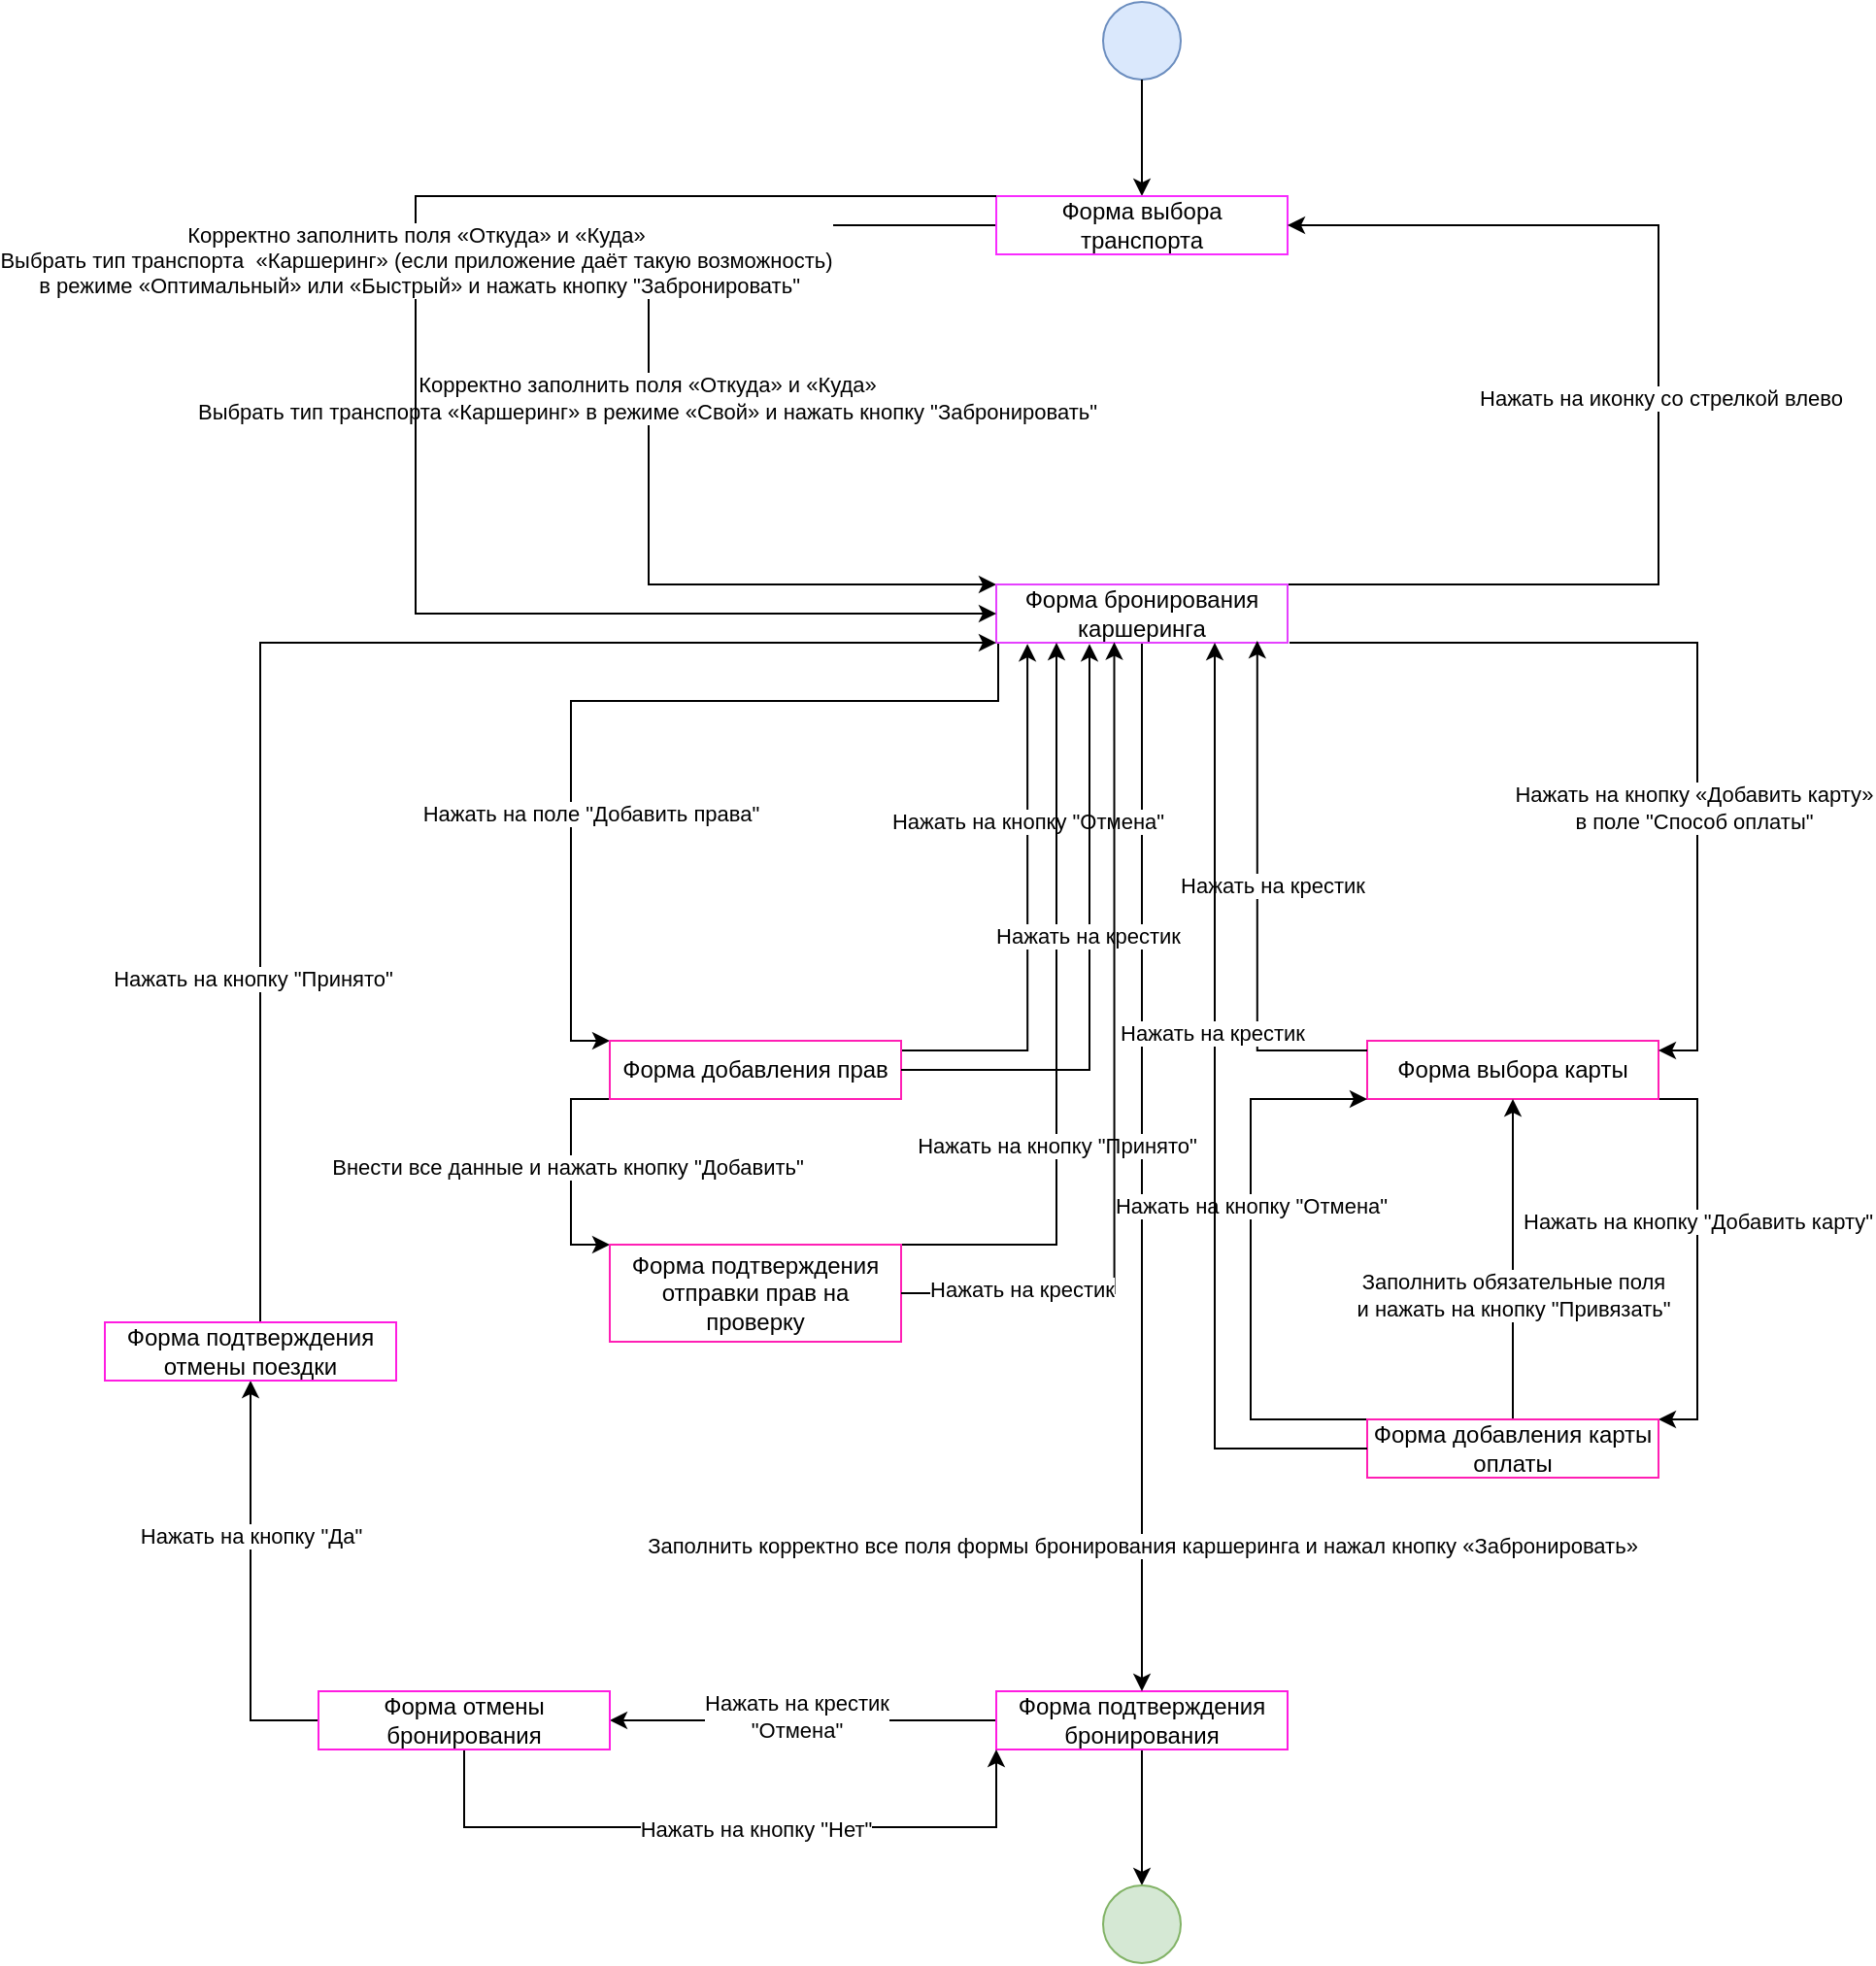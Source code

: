 <mxfile version="22.1.19" type="github">
  <diagram id="prtHgNgQTEPvFCAcTncT" name="Page-1">
    <mxGraphModel dx="2389" dy="853" grid="1" gridSize="10" guides="1" tooltips="1" connect="1" arrows="1" fold="1" page="1" pageScale="1" pageWidth="827" pageHeight="1169" math="0" shadow="0">
      <root>
        <mxCell id="0" />
        <mxCell id="1" parent="0" />
        <mxCell id="AKc9pMjTOJnopstTfpm2-2" value="" style="ellipse;whiteSpace=wrap;html=1;aspect=fixed;fillColor=#dae8fc;strokeColor=#6c8ebf;" parent="1" vertex="1">
          <mxGeometry x="394" y="20" width="40" height="40" as="geometry" />
        </mxCell>
        <mxCell id="AKc9pMjTOJnopstTfpm2-3" value="" style="endArrow=classic;html=1;rounded=0;exitX=0.5;exitY=1;exitDx=0;exitDy=0;" parent="1" source="AKc9pMjTOJnopstTfpm2-2" edge="1">
          <mxGeometry width="50" height="50" relative="1" as="geometry">
            <mxPoint x="390" y="260" as="sourcePoint" />
            <mxPoint x="414" y="120" as="targetPoint" />
          </mxGeometry>
        </mxCell>
        <mxCell id="Mg9zhPK-vFDKnxileMBy-3" style="edgeStyle=orthogonalEdgeStyle;rounded=0;orthogonalLoop=1;jettySize=auto;html=1;entryX=0;entryY=0;entryDx=0;entryDy=0;" parent="1" source="AKc9pMjTOJnopstTfpm2-4" target="AKc9pMjTOJnopstTfpm2-7" edge="1">
          <mxGeometry relative="1" as="geometry">
            <Array as="points">
              <mxPoint x="160" y="135" />
              <mxPoint x="160" y="320" />
            </Array>
          </mxGeometry>
        </mxCell>
        <mxCell id="Mg9zhPK-vFDKnxileMBy-5" value="Корректно заполнить поля «Откуда» и «Куда»&lt;br&gt;Выбрать тип транспорта «Каршеринг» в режиме «Свой» и нажать кнопку &quot;Забронировать&quot;" style="edgeLabel;html=1;align=center;verticalAlign=middle;resizable=0;points=[];" parent="Mg9zhPK-vFDKnxileMBy-3" vertex="1" connectable="0">
          <mxGeometry x="-0.014" y="-1" relative="1" as="geometry">
            <mxPoint as="offset" />
          </mxGeometry>
        </mxCell>
        <mxCell id="AKc9pMjTOJnopstTfpm2-4" value="Форма выбора транспорта" style="rounded=0;whiteSpace=wrap;html=1;strokeColor=#F82BFF;" parent="1" vertex="1">
          <mxGeometry x="339" y="120" width="150" height="30" as="geometry" />
        </mxCell>
        <mxCell id="AKc9pMjTOJnopstTfpm2-23" style="edgeStyle=orthogonalEdgeStyle;rounded=0;orthogonalLoop=1;jettySize=auto;html=1;entryX=0.5;entryY=0;entryDx=0;entryDy=0;" parent="1" source="AKc9pMjTOJnopstTfpm2-5" target="AKc9pMjTOJnopstTfpm2-24" edge="1">
          <mxGeometry relative="1" as="geometry">
            <mxPoint x="414" y="1010" as="targetPoint" />
          </mxGeometry>
        </mxCell>
        <mxCell id="teK6GMSWzmJcEfpmg9Bi-2" style="edgeStyle=orthogonalEdgeStyle;rounded=0;orthogonalLoop=1;jettySize=auto;html=1;" edge="1" parent="1" source="AKc9pMjTOJnopstTfpm2-5" target="teK6GMSWzmJcEfpmg9Bi-1">
          <mxGeometry relative="1" as="geometry" />
        </mxCell>
        <mxCell id="teK6GMSWzmJcEfpmg9Bi-3" value="Нажать на крестик &lt;br&gt;&quot;Отмена&quot;" style="edgeLabel;html=1;align=center;verticalAlign=middle;resizable=0;points=[];rotation=0;" vertex="1" connectable="0" parent="teK6GMSWzmJcEfpmg9Bi-2">
          <mxGeometry x="0.039" y="-2" relative="1" as="geometry">
            <mxPoint as="offset" />
          </mxGeometry>
        </mxCell>
        <mxCell id="AKc9pMjTOJnopstTfpm2-5" value="Форма подтверждения бронирования" style="rounded=0;whiteSpace=wrap;html=1;strokeColor=#FF1CE1;" parent="1" vertex="1">
          <mxGeometry x="339" y="890" width="150" height="30" as="geometry" />
        </mxCell>
        <mxCell id="Mg9zhPK-vFDKnxileMBy-26" style="edgeStyle=orthogonalEdgeStyle;rounded=0;orthogonalLoop=1;jettySize=auto;html=1;entryX=1;entryY=0;entryDx=0;entryDy=0;exitX=1;exitY=1;exitDx=0;exitDy=0;" parent="1" source="AKc9pMjTOJnopstTfpm2-6" target="Mg9zhPK-vFDKnxileMBy-24" edge="1">
          <mxGeometry relative="1" as="geometry">
            <Array as="points">
              <mxPoint x="700" y="585" />
              <mxPoint x="700" y="750" />
            </Array>
          </mxGeometry>
        </mxCell>
        <mxCell id="Mg9zhPK-vFDKnxileMBy-27" value="Нажать на кнопку &quot;Добавить карту&quot;" style="edgeLabel;html=1;align=center;verticalAlign=middle;resizable=0;points=[];" parent="Mg9zhPK-vFDKnxileMBy-26" vertex="1" connectable="0">
          <mxGeometry x="-0.021" relative="1" as="geometry">
            <mxPoint y="-18" as="offset" />
          </mxGeometry>
        </mxCell>
        <mxCell id="AKc9pMjTOJnopstTfpm2-6" value="Форма выбора карты" style="rounded=0;whiteSpace=wrap;html=1;strokeColor=#FF1FB4;" parent="1" vertex="1">
          <mxGeometry x="530" y="555" width="150" height="30" as="geometry" />
        </mxCell>
        <mxCell id="Mg9zhPK-vFDKnxileMBy-4" style="edgeStyle=orthogonalEdgeStyle;rounded=0;orthogonalLoop=1;jettySize=auto;html=1;entryX=1;entryY=0.5;entryDx=0;entryDy=0;" parent="1" source="AKc9pMjTOJnopstTfpm2-7" target="AKc9pMjTOJnopstTfpm2-4" edge="1">
          <mxGeometry relative="1" as="geometry">
            <Array as="points">
              <mxPoint x="680" y="320" />
              <mxPoint x="680" y="135" />
            </Array>
          </mxGeometry>
        </mxCell>
        <mxCell id="Mg9zhPK-vFDKnxileMBy-6" value="Нажать на иконку со стрелкой влево" style="edgeLabel;html=1;align=center;verticalAlign=middle;resizable=0;points=[];" parent="Mg9zhPK-vFDKnxileMBy-4" vertex="1" connectable="0">
          <mxGeometry x="0.014" y="-1" relative="1" as="geometry">
            <mxPoint as="offset" />
          </mxGeometry>
        </mxCell>
        <mxCell id="Mg9zhPK-vFDKnxileMBy-11" style="edgeStyle=orthogonalEdgeStyle;rounded=0;orthogonalLoop=1;jettySize=auto;html=1;entryX=1;entryY=1;entryDx=0;entryDy=0;" parent="1" source="AKc9pMjTOJnopstTfpm2-7" target="Mg9zhPK-vFDKnxileMBy-1" edge="1">
          <mxGeometry relative="1" as="geometry">
            <Array as="points">
              <mxPoint x="340" y="380" />
              <mxPoint x="120" y="380" />
              <mxPoint x="120" y="555" />
            </Array>
          </mxGeometry>
        </mxCell>
        <mxCell id="Mg9zhPK-vFDKnxileMBy-13" value="Нажать на поле &quot;Добавить права&quot;" style="edgeLabel;html=1;align=center;verticalAlign=middle;resizable=0;points=[];" parent="Mg9zhPK-vFDKnxileMBy-11" vertex="1" connectable="0">
          <mxGeometry x="0.556" y="-2" relative="1" as="geometry">
            <mxPoint x="12" y="-38" as="offset" />
          </mxGeometry>
        </mxCell>
        <mxCell id="Mg9zhPK-vFDKnxileMBy-12" style="edgeStyle=orthogonalEdgeStyle;rounded=0;orthogonalLoop=1;jettySize=auto;html=1;" parent="1" edge="1">
          <mxGeometry relative="1" as="geometry">
            <mxPoint x="490" y="350" as="sourcePoint" />
            <mxPoint x="680" y="560" as="targetPoint" />
            <Array as="points">
              <mxPoint x="700" y="350" />
              <mxPoint x="700" y="560" />
            </Array>
          </mxGeometry>
        </mxCell>
        <mxCell id="Mg9zhPK-vFDKnxileMBy-21" value="Нажать на кнопку «Добавить карту» &lt;br&gt;в поле &quot;Способ оплаты&quot;" style="edgeLabel;html=1;align=center;verticalAlign=middle;resizable=0;points=[];" parent="Mg9zhPK-vFDKnxileMBy-12" vertex="1" connectable="0">
          <mxGeometry x="0.342" y="-2" relative="1" as="geometry">
            <mxPoint as="offset" />
          </mxGeometry>
        </mxCell>
        <mxCell id="Mg9zhPK-vFDKnxileMBy-34" style="edgeStyle=orthogonalEdgeStyle;rounded=0;orthogonalLoop=1;jettySize=auto;html=1;" parent="1" source="AKc9pMjTOJnopstTfpm2-7" target="AKc9pMjTOJnopstTfpm2-5" edge="1">
          <mxGeometry relative="1" as="geometry">
            <Array as="points">
              <mxPoint x="414" y="630" />
              <mxPoint x="414" y="630" />
            </Array>
          </mxGeometry>
        </mxCell>
        <mxCell id="Mg9zhPK-vFDKnxileMBy-35" value="Заполнить корректно все поля формы бронирования каршеринга и нажал кнопку «Забронировать»" style="edgeLabel;html=1;align=center;verticalAlign=middle;resizable=0;points=[];" parent="Mg9zhPK-vFDKnxileMBy-34" vertex="1" connectable="0">
          <mxGeometry x="0.72" relative="1" as="geometry">
            <mxPoint as="offset" />
          </mxGeometry>
        </mxCell>
        <mxCell id="AKc9pMjTOJnopstTfpm2-7" value="Форма бронирования каршеринга" style="rounded=0;whiteSpace=wrap;html=1;strokeColor=#E540FF;" parent="1" vertex="1">
          <mxGeometry x="339" y="320" width="150" height="30" as="geometry" />
        </mxCell>
        <mxCell id="AKc9pMjTOJnopstTfpm2-24" value="" style="ellipse;whiteSpace=wrap;html=1;aspect=fixed;fillColor=#d5e8d4;strokeColor=#82b366;" parent="1" vertex="1">
          <mxGeometry x="394" y="990" width="40" height="40" as="geometry" />
        </mxCell>
        <mxCell id="Mg9zhPK-vFDKnxileMBy-14" style="edgeStyle=orthogonalEdgeStyle;rounded=0;orthogonalLoop=1;jettySize=auto;html=1;entryX=0.107;entryY=1.02;entryDx=0;entryDy=0;entryPerimeter=0;" parent="1" source="Mg9zhPK-vFDKnxileMBy-1" target="AKc9pMjTOJnopstTfpm2-7" edge="1">
          <mxGeometry relative="1" as="geometry">
            <mxPoint x="410" y="430" as="targetPoint" />
            <Array as="points">
              <mxPoint x="355" y="560" />
            </Array>
          </mxGeometry>
        </mxCell>
        <mxCell id="Mg9zhPK-vFDKnxileMBy-15" value="Нажать на кнопку &quot;Отмена&quot;" style="edgeLabel;html=1;align=center;verticalAlign=middle;resizable=0;points=[];" parent="Mg9zhPK-vFDKnxileMBy-14" vertex="1" connectable="0">
          <mxGeometry x="0.152" relative="1" as="geometry">
            <mxPoint y="-25" as="offset" />
          </mxGeometry>
        </mxCell>
        <mxCell id="Mg9zhPK-vFDKnxileMBy-17" style="edgeStyle=orthogonalEdgeStyle;rounded=0;orthogonalLoop=1;jettySize=auto;html=1;entryX=1;entryY=1;entryDx=0;entryDy=0;exitX=1;exitY=0;exitDx=0;exitDy=0;" parent="1" source="Mg9zhPK-vFDKnxileMBy-1" target="Mg9zhPK-vFDKnxileMBy-16" edge="1">
          <mxGeometry relative="1" as="geometry">
            <Array as="points">
              <mxPoint x="120" y="585" />
              <mxPoint x="120" y="660" />
            </Array>
          </mxGeometry>
        </mxCell>
        <mxCell id="Mg9zhPK-vFDKnxileMBy-18" value="Внести все данные и нажать кнопку &quot;Добавить&quot;" style="edgeLabel;html=1;align=center;verticalAlign=middle;resizable=0;points=[];" parent="Mg9zhPK-vFDKnxileMBy-17" vertex="1" connectable="0">
          <mxGeometry x="-0.04" y="-2" relative="1" as="geometry">
            <mxPoint as="offset" />
          </mxGeometry>
        </mxCell>
        <mxCell id="Mg9zhPK-vFDKnxileMBy-1" value="Форма добавления прав" style="rounded=0;whiteSpace=wrap;html=1;strokeColor=#FF1FB4;direction=west;" parent="1" vertex="1">
          <mxGeometry x="140" y="555" width="150" height="30" as="geometry" />
        </mxCell>
        <mxCell id="Mg9zhPK-vFDKnxileMBy-7" style="edgeStyle=orthogonalEdgeStyle;rounded=0;orthogonalLoop=1;jettySize=auto;html=1;exitX=0;exitY=0;exitDx=0;exitDy=0;entryX=0;entryY=0.5;entryDx=0;entryDy=0;" parent="1" source="AKc9pMjTOJnopstTfpm2-4" edge="1" target="AKc9pMjTOJnopstTfpm2-7">
          <mxGeometry relative="1" as="geometry">
            <mxPoint x="179" y="100" as="sourcePoint" />
            <mxPoint x="290" y="330" as="targetPoint" />
            <Array as="points">
              <mxPoint x="40" y="120" />
              <mxPoint x="40" y="335" />
            </Array>
          </mxGeometry>
        </mxCell>
        <mxCell id="Mg9zhPK-vFDKnxileMBy-8" value="Корректно заполнить поля «Откуда» и «Куда»&lt;br&gt;Выбрать тип транспорта&amp;nbsp; «Каршеринг» (если приложение даёт такую возможность)&lt;br&gt;&amp;nbsp;в режиме «Оптимальный» или «Быстрый» и нажать кнопку &quot;Забронировать&quot;" style="edgeLabel;html=1;align=center;verticalAlign=middle;resizable=0;points=[];" parent="Mg9zhPK-vFDKnxileMBy-7" vertex="1" connectable="0">
          <mxGeometry x="-0.014" y="-1" relative="1" as="geometry">
            <mxPoint x="1" y="-69" as="offset" />
          </mxGeometry>
        </mxCell>
        <mxCell id="Mg9zhPK-vFDKnxileMBy-19" style="edgeStyle=orthogonalEdgeStyle;rounded=0;orthogonalLoop=1;jettySize=auto;html=1;exitX=0;exitY=1;exitDx=0;exitDy=0;" parent="1" source="Mg9zhPK-vFDKnxileMBy-16" edge="1">
          <mxGeometry relative="1" as="geometry">
            <mxPoint x="370" y="350" as="targetPoint" />
            <Array as="points">
              <mxPoint x="370" y="660" />
            </Array>
          </mxGeometry>
        </mxCell>
        <mxCell id="Mg9zhPK-vFDKnxileMBy-20" value="Нажать на кнопку &quot;Принято&quot;" style="edgeLabel;html=1;align=center;verticalAlign=middle;resizable=0;points=[];" parent="Mg9zhPK-vFDKnxileMBy-19" vertex="1" connectable="0">
          <mxGeometry x="-0.398" y="2" relative="1" as="geometry">
            <mxPoint x="2" y="-14" as="offset" />
          </mxGeometry>
        </mxCell>
        <mxCell id="Mg9zhPK-vFDKnxileMBy-16" value="Форма подтверждения отправки прав на проверку" style="rounded=0;whiteSpace=wrap;html=1;strokeColor=#FF1FB4;direction=west;" parent="1" vertex="1">
          <mxGeometry x="140" y="660" width="150" height="50" as="geometry" />
        </mxCell>
        <mxCell id="Mg9zhPK-vFDKnxileMBy-22" style="edgeStyle=orthogonalEdgeStyle;rounded=0;orthogonalLoop=1;jettySize=auto;html=1;entryX=0.896;entryY=0.967;entryDx=0;entryDy=0;entryPerimeter=0;" parent="1" source="AKc9pMjTOJnopstTfpm2-6" target="AKc9pMjTOJnopstTfpm2-7" edge="1">
          <mxGeometry relative="1" as="geometry">
            <Array as="points">
              <mxPoint x="473" y="560" />
            </Array>
          </mxGeometry>
        </mxCell>
        <mxCell id="Mg9zhPK-vFDKnxileMBy-23" value="Нажать на крестик" style="edgeLabel;html=1;align=center;verticalAlign=middle;resizable=0;points=[];" parent="Mg9zhPK-vFDKnxileMBy-22" vertex="1" connectable="0">
          <mxGeometry x="0.063" y="2" relative="1" as="geometry">
            <mxPoint x="9" as="offset" />
          </mxGeometry>
        </mxCell>
        <mxCell id="Mg9zhPK-vFDKnxileMBy-28" style="edgeStyle=orthogonalEdgeStyle;rounded=0;orthogonalLoop=1;jettySize=auto;html=1;entryX=0;entryY=1;entryDx=0;entryDy=0;exitX=0;exitY=0;exitDx=0;exitDy=0;" parent="1" source="Mg9zhPK-vFDKnxileMBy-24" target="AKc9pMjTOJnopstTfpm2-6" edge="1">
          <mxGeometry relative="1" as="geometry">
            <Array as="points">
              <mxPoint x="470" y="750" />
              <mxPoint x="470" y="585" />
            </Array>
          </mxGeometry>
        </mxCell>
        <mxCell id="Mg9zhPK-vFDKnxileMBy-29" value="Нажать на кнопку &quot;Отмена&quot;" style="edgeLabel;html=1;align=center;verticalAlign=middle;resizable=0;points=[];" parent="Mg9zhPK-vFDKnxileMBy-28" vertex="1" connectable="0">
          <mxGeometry x="-0.143" y="3" relative="1" as="geometry">
            <mxPoint x="3" y="-48" as="offset" />
          </mxGeometry>
        </mxCell>
        <mxCell id="Mg9zhPK-vFDKnxileMBy-32" style="edgeStyle=orthogonalEdgeStyle;rounded=0;orthogonalLoop=1;jettySize=auto;html=1;entryX=0.5;entryY=1;entryDx=0;entryDy=0;" parent="1" source="Mg9zhPK-vFDKnxileMBy-24" target="AKc9pMjTOJnopstTfpm2-6" edge="1">
          <mxGeometry relative="1" as="geometry" />
        </mxCell>
        <mxCell id="Mg9zhPK-vFDKnxileMBy-33" value="Заполнить обязательные поля &lt;br&gt;и нажать на кнопку &quot;Привязать&quot;" style="edgeLabel;html=1;align=center;verticalAlign=middle;resizable=0;points=[];" parent="Mg9zhPK-vFDKnxileMBy-32" vertex="1" connectable="0">
          <mxGeometry x="0.05" relative="1" as="geometry">
            <mxPoint y="22" as="offset" />
          </mxGeometry>
        </mxCell>
        <mxCell id="Mg9zhPK-vFDKnxileMBy-24" value="Форма добавления карты оплаты" style="rounded=0;whiteSpace=wrap;html=1;strokeColor=#FF1FB4;" parent="1" vertex="1">
          <mxGeometry x="530" y="750" width="150" height="30" as="geometry" />
        </mxCell>
        <mxCell id="Mg9zhPK-vFDKnxileMBy-30" style="edgeStyle=orthogonalEdgeStyle;rounded=0;orthogonalLoop=1;jettySize=auto;html=1;entryX=0.75;entryY=1;entryDx=0;entryDy=0;" parent="1" source="Mg9zhPK-vFDKnxileMBy-24" target="AKc9pMjTOJnopstTfpm2-7" edge="1">
          <mxGeometry relative="1" as="geometry" />
        </mxCell>
        <mxCell id="Mg9zhPK-vFDKnxileMBy-31" value="Нажать на крестик" style="edgeLabel;html=1;align=center;verticalAlign=middle;resizable=0;points=[];" parent="Mg9zhPK-vFDKnxileMBy-30" vertex="1" connectable="0">
          <mxGeometry x="0.192" y="2" relative="1" as="geometry">
            <mxPoint y="1" as="offset" />
          </mxGeometry>
        </mxCell>
        <mxCell id="teK6GMSWzmJcEfpmg9Bi-5" style="edgeStyle=orthogonalEdgeStyle;rounded=0;orthogonalLoop=1;jettySize=auto;html=1;entryX=0.5;entryY=1;entryDx=0;entryDy=0;" edge="1" parent="1" source="teK6GMSWzmJcEfpmg9Bi-1" target="teK6GMSWzmJcEfpmg9Bi-9">
          <mxGeometry relative="1" as="geometry">
            <mxPoint x="-270" y="810" as="targetPoint" />
            <Array as="points">
              <mxPoint x="-45" y="905" />
            </Array>
          </mxGeometry>
        </mxCell>
        <mxCell id="teK6GMSWzmJcEfpmg9Bi-6" value="Нажать на кнопку &quot;Да&quot;" style="edgeLabel;html=1;align=center;verticalAlign=middle;resizable=0;points=[];" vertex="1" connectable="0" parent="teK6GMSWzmJcEfpmg9Bi-5">
          <mxGeometry x="-0.616" relative="1" as="geometry">
            <mxPoint y="-90" as="offset" />
          </mxGeometry>
        </mxCell>
        <mxCell id="teK6GMSWzmJcEfpmg9Bi-7" style="edgeStyle=orthogonalEdgeStyle;rounded=0;orthogonalLoop=1;jettySize=auto;html=1;entryX=0;entryY=1;entryDx=0;entryDy=0;" edge="1" parent="1" source="teK6GMSWzmJcEfpmg9Bi-1" target="AKc9pMjTOJnopstTfpm2-5">
          <mxGeometry relative="1" as="geometry">
            <Array as="points">
              <mxPoint x="65" y="960" />
              <mxPoint x="339" y="960" />
            </Array>
          </mxGeometry>
        </mxCell>
        <mxCell id="teK6GMSWzmJcEfpmg9Bi-8" value="Нажать на кнопку &quot;Нет&quot;" style="edgeLabel;html=1;align=center;verticalAlign=middle;resizable=0;points=[];" vertex="1" connectable="0" parent="teK6GMSWzmJcEfpmg9Bi-7">
          <mxGeometry x="-0.044" y="-1" relative="1" as="geometry">
            <mxPoint x="21" as="offset" />
          </mxGeometry>
        </mxCell>
        <mxCell id="teK6GMSWzmJcEfpmg9Bi-1" value="Форма отмены бронирования" style="rounded=0;whiteSpace=wrap;html=1;strokeColor=#FF1CE1;" vertex="1" parent="1">
          <mxGeometry x="-10" y="890" width="150" height="30" as="geometry" />
        </mxCell>
        <mxCell id="teK6GMSWzmJcEfpmg9Bi-10" style="edgeStyle=orthogonalEdgeStyle;rounded=0;orthogonalLoop=1;jettySize=auto;html=1;entryX=0;entryY=1;entryDx=0;entryDy=0;" edge="1" parent="1" source="teK6GMSWzmJcEfpmg9Bi-9" target="AKc9pMjTOJnopstTfpm2-7">
          <mxGeometry relative="1" as="geometry">
            <mxPoint x="-45" y="360" as="targetPoint" />
            <Array as="points">
              <mxPoint x="-40" y="350" />
            </Array>
          </mxGeometry>
        </mxCell>
        <mxCell id="teK6GMSWzmJcEfpmg9Bi-11" value="Нажать на кнопку &quot;Принято&quot;" style="edgeLabel;html=1;align=center;verticalAlign=middle;resizable=0;points=[];" vertex="1" connectable="0" parent="teK6GMSWzmJcEfpmg9Bi-10">
          <mxGeometry x="-0.514" y="4" relative="1" as="geometry">
            <mxPoint as="offset" />
          </mxGeometry>
        </mxCell>
        <mxCell id="teK6GMSWzmJcEfpmg9Bi-9" value="Форма подтверждения отмены поездки" style="rounded=0;whiteSpace=wrap;html=1;strokeColor=#FF1CE1;" vertex="1" parent="1">
          <mxGeometry x="-120" y="700" width="150" height="30" as="geometry" />
        </mxCell>
        <mxCell id="teK6GMSWzmJcEfpmg9Bi-12" style="edgeStyle=orthogonalEdgeStyle;rounded=0;orthogonalLoop=1;jettySize=auto;html=1;entryX=0.32;entryY=1.02;entryDx=0;entryDy=0;entryPerimeter=0;" edge="1" parent="1" source="Mg9zhPK-vFDKnxileMBy-1" target="AKc9pMjTOJnopstTfpm2-7">
          <mxGeometry relative="1" as="geometry" />
        </mxCell>
        <mxCell id="teK6GMSWzmJcEfpmg9Bi-13" value="Нажать на крестик" style="edgeLabel;html=1;align=center;verticalAlign=middle;resizable=0;points=[];" vertex="1" connectable="0" parent="teK6GMSWzmJcEfpmg9Bi-12">
          <mxGeometry x="0.211" y="1" relative="1" as="geometry">
            <mxPoint y="25" as="offset" />
          </mxGeometry>
        </mxCell>
        <mxCell id="teK6GMSWzmJcEfpmg9Bi-14" style="edgeStyle=orthogonalEdgeStyle;rounded=0;orthogonalLoop=1;jettySize=auto;html=1;entryX=0.405;entryY=0.993;entryDx=0;entryDy=0;entryPerimeter=0;" edge="1" parent="1" source="Mg9zhPK-vFDKnxileMBy-16" target="AKc9pMjTOJnopstTfpm2-7">
          <mxGeometry relative="1" as="geometry" />
        </mxCell>
        <mxCell id="teK6GMSWzmJcEfpmg9Bi-15" value="Нажать на крестик" style="edgeLabel;html=1;align=center;verticalAlign=middle;resizable=0;points=[];" vertex="1" connectable="0" parent="teK6GMSWzmJcEfpmg9Bi-14">
          <mxGeometry x="-0.722" y="2" relative="1" as="geometry">
            <mxPoint as="offset" />
          </mxGeometry>
        </mxCell>
      </root>
    </mxGraphModel>
  </diagram>
</mxfile>
